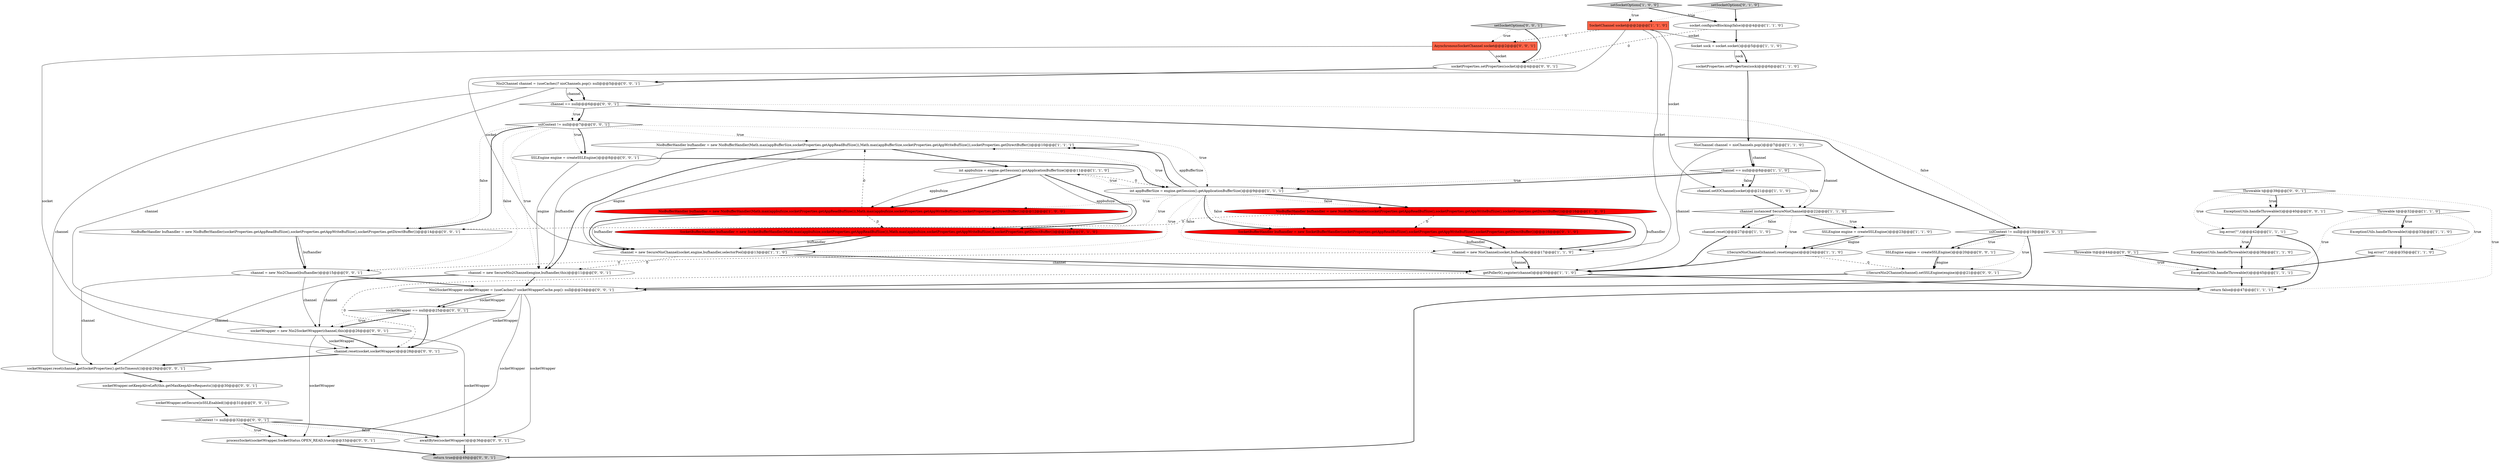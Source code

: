 digraph {
33 [style = filled, label = "socketWrapper == null@@@25@@@['0', '0', '1']", fillcolor = white, shape = diamond image = "AAA0AAABBB3BBB"];
20 [style = filled, label = "ExceptionUtils.handleThrowable(t)@@@33@@@['1', '1', '0']", fillcolor = white, shape = ellipse image = "AAA0AAABBB1BBB"];
10 [style = filled, label = "socketProperties.setProperties(sock)@@@6@@@['1', '1', '0']", fillcolor = white, shape = ellipse image = "AAA0AAABBB1BBB"];
21 [style = filled, label = "Throwable t@@@32@@@['1', '1', '0']", fillcolor = white, shape = diamond image = "AAA0AAABBB1BBB"];
7 [style = filled, label = "NioBufferHandler bufhandler = new NioBufferHandler(Math.max(appBufferSize,socketProperties.getAppReadBufSize()),Math.max(appBufferSize,socketProperties.getAppWriteBufSize()),socketProperties.getDirectBuffer())@@@10@@@['1', '1', '1']", fillcolor = white, shape = ellipse image = "AAA0AAABBB1BBB"];
22 [style = filled, label = "NioBufferHandler bufhandler = new NioBufferHandler(Math.max(appbufsize,socketProperties.getAppReadBufSize()),Math.max(appbufsize,socketProperties.getAppWriteBufSize()),socketProperties.getDirectBuffer())@@@12@@@['1', '0', '0']", fillcolor = red, shape = ellipse image = "AAA1AAABBB1BBB"];
11 [style = filled, label = "SocketChannel socket@@@2@@@['1', '1', '0']", fillcolor = tomato, shape = box image = "AAA0AAABBB1BBB"];
5 [style = filled, label = "NioBufferHandler bufhandler = new NioBufferHandler(socketProperties.getAppReadBufSize(),socketProperties.getAppWriteBufSize(),socketProperties.getDirectBuffer())@@@16@@@['1', '0', '0']", fillcolor = red, shape = ellipse image = "AAA1AAABBB1BBB"];
39 [style = filled, label = "channel = new Nio2Channel(bufhandler)@@@15@@@['0', '0', '1']", fillcolor = white, shape = ellipse image = "AAA0AAABBB3BBB"];
32 [style = filled, label = "SSLEngine engine = createSSLEngine()@@@20@@@['0', '0', '1']", fillcolor = white, shape = ellipse image = "AAA0AAABBB3BBB"];
13 [style = filled, label = "((SecureNioChannel)channel).reset(engine)@@@24@@@['1', '1', '0']", fillcolor = white, shape = ellipse image = "AAA0AAABBB1BBB"];
47 [style = filled, label = "channel = new SecureNio2Channel(engine,bufhandler,this)@@@11@@@['0', '0', '1']", fillcolor = white, shape = ellipse image = "AAA0AAABBB3BBB"];
27 [style = filled, label = "SocketBufferHandler bufhandler = new SocketBufferHandler(socketProperties.getAppReadBufSize(),socketProperties.getAppWriteBufSize(),socketProperties.getDirectBuffer())@@@16@@@['0', '1', '0']", fillcolor = red, shape = ellipse image = "AAA1AAABBB2BBB"];
23 [style = filled, label = "channel == null@@@8@@@['1', '1', '0']", fillcolor = white, shape = diamond image = "AAA0AAABBB1BBB"];
38 [style = filled, label = "processSocket(socketWrapper,SocketStatus.OPEN_READ,true)@@@33@@@['0', '0', '1']", fillcolor = white, shape = ellipse image = "AAA0AAABBB3BBB"];
28 [style = filled, label = "SocketBufferHandler bufhandler = new SocketBufferHandler(Math.max(appbufsize,socketProperties.getAppReadBufSize()),Math.max(appbufsize,socketProperties.getAppWriteBufSize()),socketProperties.getDirectBuffer())@@@12@@@['0', '1', '0']", fillcolor = red, shape = ellipse image = "AAA1AAABBB2BBB"];
14 [style = filled, label = "log.error(\"\",t)@@@42@@@['1', '1', '1']", fillcolor = white, shape = ellipse image = "AAA0AAABBB1BBB"];
6 [style = filled, label = "channel = new NioChannel(socket,bufhandler)@@@17@@@['1', '1', '0']", fillcolor = white, shape = ellipse image = "AAA0AAABBB1BBB"];
3 [style = filled, label = "return false@@@47@@@['1', '1', '1']", fillcolor = white, shape = ellipse image = "AAA0AAABBB1BBB"];
25 [style = filled, label = "setSocketOptions['1', '0', '0']", fillcolor = lightgray, shape = diamond image = "AAA0AAABBB1BBB"];
12 [style = filled, label = "channel = new SecureNioChannel(socket,engine,bufhandler,selectorPool)@@@13@@@['1', '1', '0']", fillcolor = white, shape = ellipse image = "AAA0AAABBB1BBB"];
24 [style = filled, label = "SSLEngine engine = createSSLEngine()@@@23@@@['1', '1', '0']", fillcolor = white, shape = ellipse image = "AAA0AAABBB1BBB"];
1 [style = filled, label = "log.error(\"\",t)@@@35@@@['1', '1', '0']", fillcolor = white, shape = ellipse image = "AAA0AAABBB1BBB"];
9 [style = filled, label = "int appBufferSize = engine.getSession().getApplicationBufferSize()@@@9@@@['1', '1', '1']", fillcolor = white, shape = ellipse image = "AAA0AAABBB1BBB"];
34 [style = filled, label = "ExceptionUtils.handleThrowable(t)@@@40@@@['0', '0', '1']", fillcolor = white, shape = ellipse image = "AAA0AAABBB3BBB"];
42 [style = filled, label = "Nio2Channel channel = (useCaches)? nioChannels.pop(): null@@@5@@@['0', '0', '1']", fillcolor = white, shape = ellipse image = "AAA0AAABBB3BBB"];
55 [style = filled, label = "SSLEngine engine = createSSLEngine()@@@8@@@['0', '0', '1']", fillcolor = white, shape = ellipse image = "AAA0AAABBB3BBB"];
30 [style = filled, label = "Nio2SocketWrapper socketWrapper = (useCaches)? socketWrapperCache.pop(): null@@@24@@@['0', '0', '1']", fillcolor = white, shape = ellipse image = "AAA0AAABBB3BBB"];
26 [style = filled, label = "channel instanceof SecureNioChannel@@@22@@@['1', '1', '0']", fillcolor = white, shape = diamond image = "AAA0AAABBB1BBB"];
16 [style = filled, label = "ExceptionUtils.handleThrowable(t)@@@45@@@['1', '1', '1']", fillcolor = white, shape = ellipse image = "AAA0AAABBB1BBB"];
4 [style = filled, label = "int appbufsize = engine.getSession().getApplicationBufferSize()@@@11@@@['1', '1', '0']", fillcolor = white, shape = ellipse image = "AAA0AAABBB1BBB"];
36 [style = filled, label = "awaitBytes(socketWrapper)@@@36@@@['0', '0', '1']", fillcolor = white, shape = ellipse image = "AAA0AAABBB3BBB"];
45 [style = filled, label = "NioBufferHandler bufhandler = new NioBufferHandler(socketProperties.getAppReadBufSize(),socketProperties.getAppWriteBufSize(),socketProperties.getDirectBuffer())@@@14@@@['0', '0', '1']", fillcolor = white, shape = ellipse image = "AAA0AAABBB3BBB"];
52 [style = filled, label = "AsynchronousSocketChannel socket@@@2@@@['0', '0', '1']", fillcolor = tomato, shape = box image = "AAA0AAABBB3BBB"];
53 [style = filled, label = "sslContext != null@@@7@@@['0', '0', '1']", fillcolor = white, shape = diamond image = "AAA0AAABBB3BBB"];
56 [style = filled, label = "socketWrapper = new Nio2SocketWrapper(channel,this)@@@26@@@['0', '0', '1']", fillcolor = white, shape = ellipse image = "AAA0AAABBB3BBB"];
40 [style = filled, label = "socketProperties.setProperties(socket)@@@4@@@['0', '0', '1']", fillcolor = white, shape = ellipse image = "AAA0AAABBB3BBB"];
31 [style = filled, label = "Throwable t@@@39@@@['0', '0', '1']", fillcolor = white, shape = diamond image = "AAA0AAABBB3BBB"];
43 [style = filled, label = "socketWrapper.reset(channel,getSocketProperties().getSoTimeout())@@@29@@@['0', '0', '1']", fillcolor = white, shape = ellipse image = "AAA0AAABBB3BBB"];
8 [style = filled, label = "socket.configureBlocking(false)@@@4@@@['1', '1', '0']", fillcolor = white, shape = ellipse image = "AAA0AAABBB1BBB"];
29 [style = filled, label = "setSocketOptions['0', '1', '0']", fillcolor = lightgray, shape = diamond image = "AAA0AAABBB2BBB"];
46 [style = filled, label = "return true@@@49@@@['0', '0', '1']", fillcolor = lightgray, shape = ellipse image = "AAA0AAABBB3BBB"];
15 [style = filled, label = "Socket sock = socket.socket()@@@5@@@['1', '1', '0']", fillcolor = white, shape = ellipse image = "AAA0AAABBB1BBB"];
41 [style = filled, label = "channel.reset(socket,socketWrapper)@@@28@@@['0', '0', '1']", fillcolor = white, shape = ellipse image = "AAA0AAABBB3BBB"];
54 [style = filled, label = "sslContext != null@@@19@@@['0', '0', '1']", fillcolor = white, shape = diamond image = "AAA0AAABBB3BBB"];
2 [style = filled, label = "NioChannel channel = nioChannels.pop()@@@7@@@['1', '1', '0']", fillcolor = white, shape = ellipse image = "AAA0AAABBB1BBB"];
51 [style = filled, label = "setSocketOptions['0', '0', '1']", fillcolor = lightgray, shape = diamond image = "AAA0AAABBB3BBB"];
17 [style = filled, label = "channel.reset()@@@27@@@['1', '1', '0']", fillcolor = white, shape = ellipse image = "AAA0AAABBB1BBB"];
49 [style = filled, label = "((SecureNio2Channel)channel).setSSLEngine(engine)@@@21@@@['0', '0', '1']", fillcolor = white, shape = ellipse image = "AAA0AAABBB3BBB"];
50 [style = filled, label = "Throwable tt@@@44@@@['0', '0', '1']", fillcolor = white, shape = diamond image = "AAA0AAABBB3BBB"];
44 [style = filled, label = "sslContext != null@@@32@@@['0', '0', '1']", fillcolor = white, shape = diamond image = "AAA0AAABBB3BBB"];
18 [style = filled, label = "getPoller0().register(channel)@@@30@@@['1', '1', '0']", fillcolor = white, shape = ellipse image = "AAA0AAABBB1BBB"];
0 [style = filled, label = "channel.setIOChannel(socket)@@@21@@@['1', '1', '0']", fillcolor = white, shape = ellipse image = "AAA0AAABBB1BBB"];
35 [style = filled, label = "socketWrapper.setKeepAliveLeft(this.getMaxKeepAliveRequests())@@@30@@@['0', '0', '1']", fillcolor = white, shape = ellipse image = "AAA0AAABBB3BBB"];
19 [style = filled, label = "ExceptionUtils.handleThrowable(t)@@@38@@@['1', '1', '0']", fillcolor = white, shape = ellipse image = "AAA0AAABBB1BBB"];
48 [style = filled, label = "socketWrapper.setSecure(isSSLEnabled())@@@31@@@['0', '0', '1']", fillcolor = white, shape = ellipse image = "AAA0AAABBB3BBB"];
37 [style = filled, label = "channel == null@@@6@@@['0', '0', '1']", fillcolor = white, shape = diamond image = "AAA0AAABBB3BBB"];
14->3 [style = bold, label=""];
54->49 [style = dotted, label="true"];
18->3 [style = bold, label=""];
35->48 [style = bold, label=""];
15->10 [style = bold, label=""];
9->12 [style = dotted, label="true"];
39->43 [style = solid, label="channel"];
14->19 [style = dotted, label="true"];
39->56 [style = solid, label="channel"];
56->41 [style = bold, label=""];
53->45 [style = dotted, label="false"];
26->13 [style = dotted, label="true"];
53->39 [style = dotted, label="false"];
9->7 [style = bold, label=""];
53->9 [style = dotted, label="true"];
25->11 [style = dotted, label="true"];
7->47 [style = solid, label="bufhandler"];
53->55 [style = dotted, label="true"];
27->6 [style = solid, label="bufhandler"];
2->23 [style = bold, label=""];
37->53 [style = bold, label=""];
4->9 [style = dashed, label="0"];
5->6 [style = solid, label="bufhandler"];
47->43 [style = solid, label="channel"];
30->36 [style = solid, label="socketWrapper"];
53->47 [style = dotted, label="true"];
43->35 [style = bold, label=""];
23->0 [style = dotted, label="false"];
26->24 [style = dotted, label="true"];
51->52 [style = dotted, label="true"];
30->33 [style = solid, label="socketWrapper"];
12->18 [style = bold, label=""];
31->34 [style = dotted, label="true"];
9->5 [style = bold, label=""];
33->56 [style = bold, label=""];
45->39 [style = solid, label="bufhandler"];
31->3 [style = dotted, label="true"];
9->7 [style = solid, label="appBufferSize"];
44->36 [style = dotted, label="false"];
9->28 [style = dotted, label="true"];
16->3 [style = bold, label=""];
55->47 [style = solid, label="engine"];
3->46 [style = bold, label=""];
21->20 [style = dotted, label="true"];
26->17 [style = bold, label=""];
56->41 [style = solid, label="socketWrapper"];
32->49 [style = bold, label=""];
33->41 [style = bold, label=""];
6->18 [style = solid, label="channel"];
48->44 [style = bold, label=""];
2->18 [style = solid, label="channel"];
37->54 [style = dotted, label="false"];
26->24 [style = bold, label=""];
31->14 [style = dotted, label="true"];
23->9 [style = dotted, label="true"];
44->38 [style = bold, label=""];
52->41 [style = solid, label="socket"];
36->46 [style = bold, label=""];
5->27 [style = dashed, label="0"];
9->27 [style = dotted, label="false"];
5->6 [style = bold, label=""];
22->28 [style = dashed, label="0"];
1->16 [style = bold, label=""];
5->45 [style = dashed, label="0"];
2->23 [style = solid, label="channel"];
12->47 [style = dashed, label="0"];
44->38 [style = dotted, label="true"];
11->52 [style = dashed, label="0"];
9->4 [style = dotted, label="true"];
13->49 [style = dashed, label="0"];
38->46 [style = bold, label=""];
10->2 [style = bold, label=""];
34->14 [style = bold, label=""];
21->16 [style = dotted, label="true"];
41->43 [style = bold, label=""];
4->22 [style = bold, label=""];
13->18 [style = bold, label=""];
55->9 [style = bold, label=""];
24->13 [style = bold, label=""];
2->26 [style = solid, label="channel"];
42->43 [style = solid, label="channel"];
8->40 [style = dashed, label="0"];
42->37 [style = bold, label=""];
8->15 [style = bold, label=""];
30->33 [style = bold, label=""];
6->18 [style = bold, label=""];
28->12 [style = solid, label="bufhandler"];
14->19 [style = bold, label=""];
22->12 [style = solid, label="bufhandler"];
7->4 [style = bold, label=""];
20->1 [style = bold, label=""];
28->12 [style = bold, label=""];
26->17 [style = dotted, label="false"];
30->38 [style = solid, label="socketWrapper"];
23->0 [style = bold, label=""];
52->40 [style = solid, label="socket"];
47->56 [style = solid, label="channel"];
31->34 [style = bold, label=""];
19->16 [style = bold, label=""];
56->36 [style = solid, label="socketWrapper"];
9->27 [style = bold, label=""];
15->10 [style = solid, label="sock"];
51->40 [style = bold, label=""];
32->49 [style = solid, label="engine"];
49->30 [style = bold, label=""];
56->38 [style = solid, label="socketWrapper"];
9->6 [style = dotted, label="false"];
30->41 [style = solid, label="socketWrapper"];
9->7 [style = dotted, label="true"];
9->22 [style = dotted, label="true"];
54->32 [style = dotted, label="true"];
4->22 [style = solid, label="appbufsize"];
45->39 [style = bold, label=""];
42->56 [style = solid, label="channel"];
29->11 [style = dotted, label="true"];
11->6 [style = solid, label="socket"];
24->13 [style = solid, label="engine"];
53->55 [style = bold, label=""];
29->8 [style = bold, label=""];
37->53 [style = dotted, label="true"];
44->36 [style = bold, label=""];
0->26 [style = bold, label=""];
21->1 [style = dotted, label="true"];
7->47 [style = bold, label=""];
18->41 [style = dashed, label="0"];
12->18 [style = solid, label="channel"];
50->16 [style = bold, label=""];
11->12 [style = solid, label="socket"];
54->30 [style = bold, label=""];
53->7 [style = dotted, label="true"];
23->26 [style = dotted, label="false"];
4->28 [style = solid, label="appbufsize"];
27->6 [style = bold, label=""];
4->28 [style = bold, label=""];
37->54 [style = bold, label=""];
47->30 [style = bold, label=""];
33->56 [style = dotted, label="true"];
39->30 [style = bold, label=""];
50->16 [style = dotted, label="true"];
42->37 [style = solid, label="channel"];
21->20 [style = bold, label=""];
11->0 [style = solid, label="socket"];
22->12 [style = bold, label=""];
9->5 [style = dotted, label="false"];
54->32 [style = bold, label=""];
7->12 [style = solid, label="engine"];
22->7 [style = dashed, label="0"];
25->8 [style = bold, label=""];
23->9 [style = bold, label=""];
40->42 [style = bold, label=""];
53->45 [style = bold, label=""];
17->18 [style = bold, label=""];
11->15 [style = solid, label="socket"];
6->39 [style = dashed, label="0"];
}
